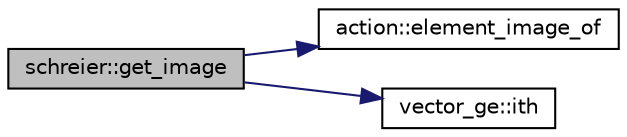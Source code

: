 digraph "schreier::get_image"
{
  edge [fontname="Helvetica",fontsize="10",labelfontname="Helvetica",labelfontsize="10"];
  node [fontname="Helvetica",fontsize="10",shape=record];
  rankdir="LR";
  Node1349 [label="schreier::get_image",height=0.2,width=0.4,color="black", fillcolor="grey75", style="filled", fontcolor="black"];
  Node1349 -> Node1350 [color="midnightblue",fontsize="10",style="solid",fontname="Helvetica"];
  Node1350 [label="action::element_image_of",height=0.2,width=0.4,color="black", fillcolor="white", style="filled",URL="$d2/d86/classaction.html#ae09559d4537a048fc860f8a74a31393d"];
  Node1349 -> Node1351 [color="midnightblue",fontsize="10",style="solid",fontname="Helvetica"];
  Node1351 [label="vector_ge::ith",height=0.2,width=0.4,color="black", fillcolor="white", style="filled",URL="$d4/d6e/classvector__ge.html#a1ff002e8b746a9beb119d57dcd4a15ff"];
}
